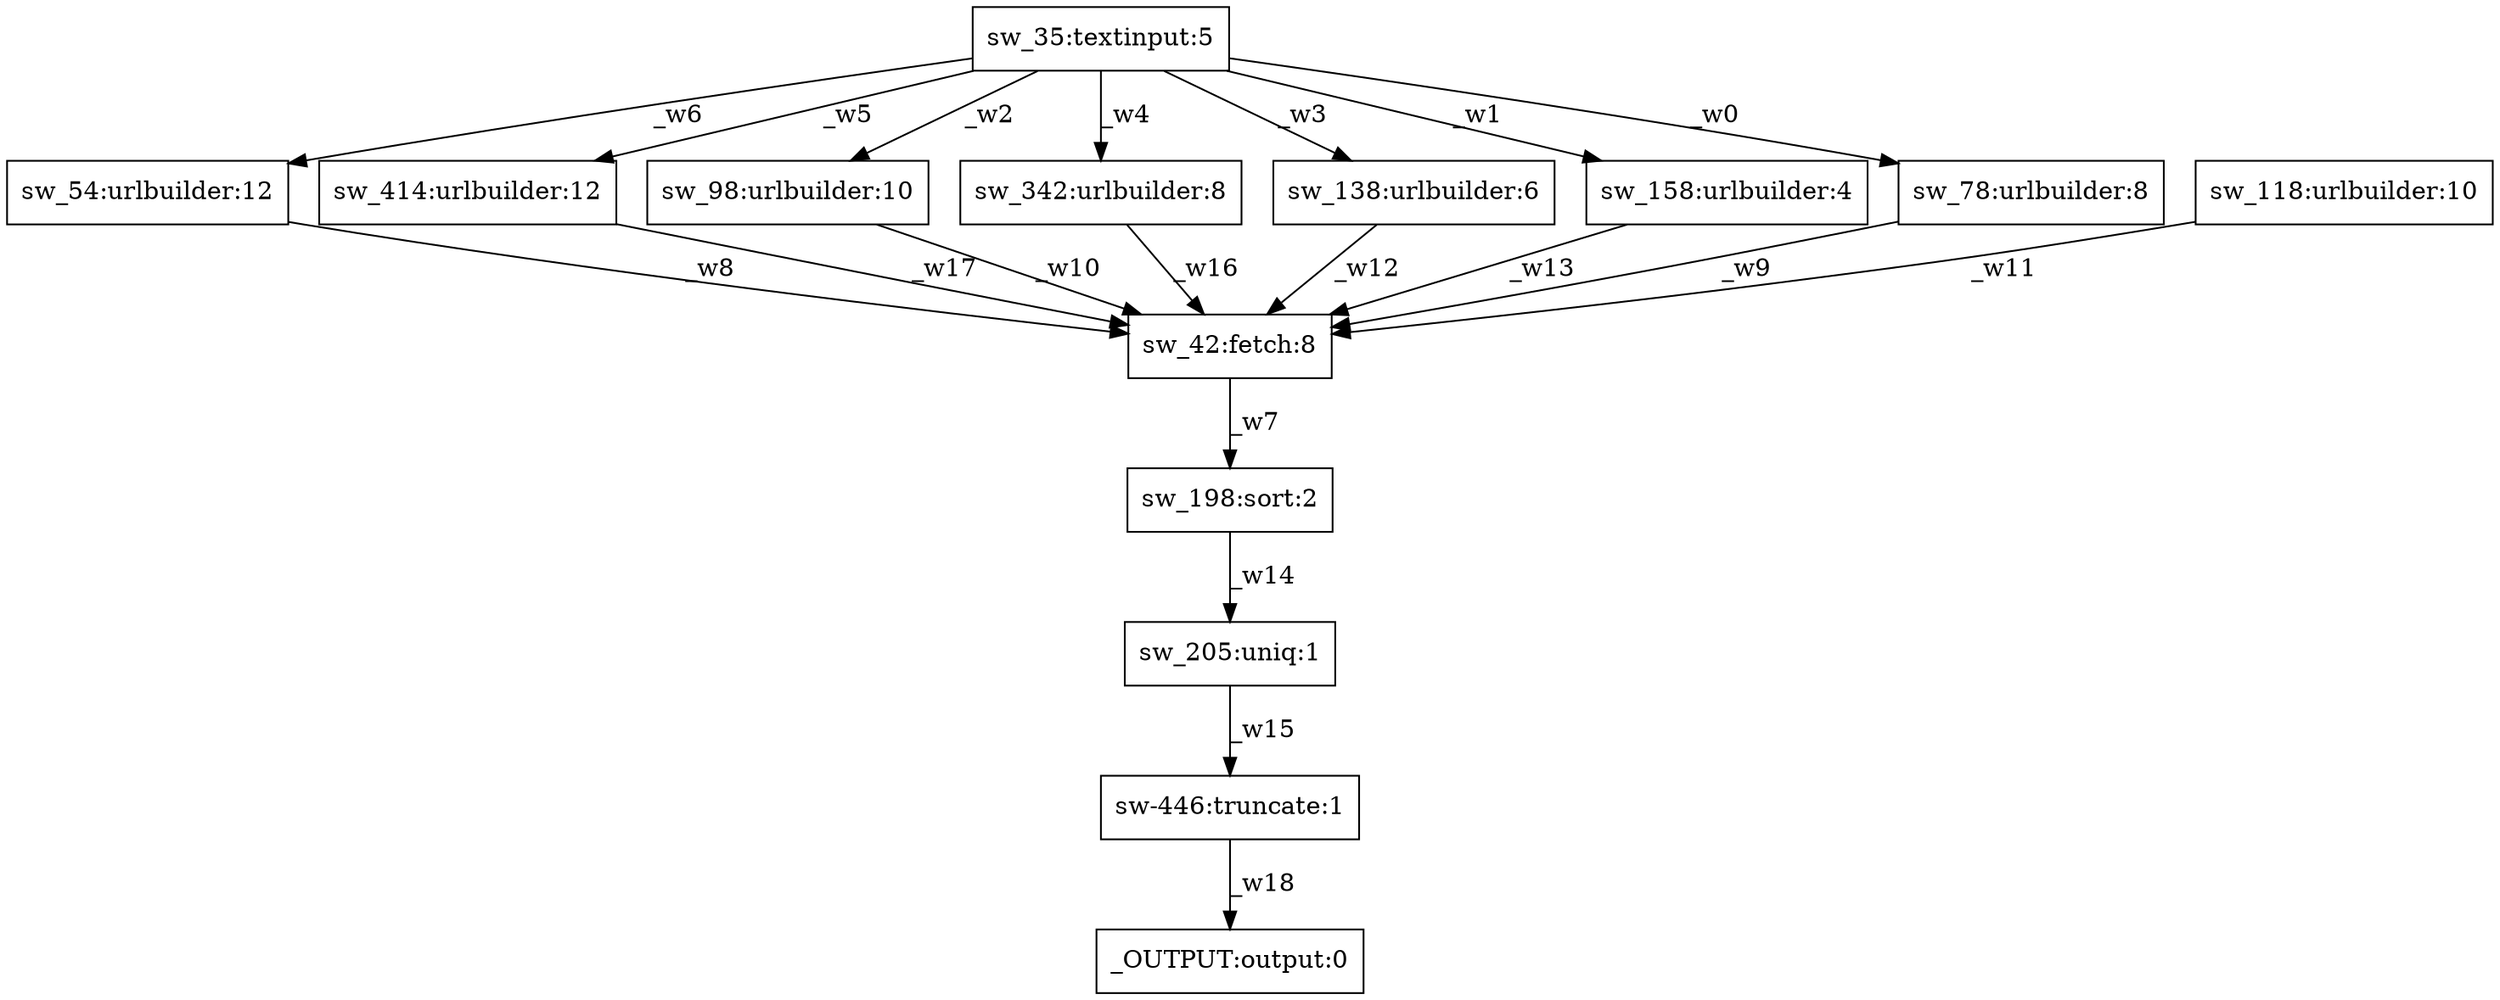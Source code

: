 digraph test1 { node [shape=box] "_OUTPUT" [label="_OUTPUT:output:0"];"sw_54" [label="sw_54:urlbuilder:12"];"sw_118" [label="sw_118:urlbuilder:10"];"sw_414" [label="sw_414:urlbuilder:12"];"sw_98" [label="sw_98:urlbuilder:10"];"sw_205" [label="sw_205:uniq:1"];"sw_342" [label="sw_342:urlbuilder:8"];"sw_198" [label="sw_198:sort:2"];"sw_35" [label="sw_35:textinput:5"];"sw_42" [label="sw_42:fetch:8"];"sw-446" [label="sw-446:truncate:1"];"sw_138" [label="sw_138:urlbuilder:6"];"sw_158" [label="sw_158:urlbuilder:4"];"sw_78" [label="sw_78:urlbuilder:8"];"sw_35" -> "sw_78" [label="_w0"];"sw_35" -> "sw_158" [label="_w1"];"sw_35" -> "sw_98" [label="_w2"];"sw_35" -> "sw_138" [label="_w3"];"sw_35" -> "sw_342" [label="_w4"];"sw_35" -> "sw_414" [label="_w5"];"sw_35" -> "sw_54" [label="_w6"];"sw_42" -> "sw_198" [label="_w7"];"sw_54" -> "sw_42" [label="_w8"];"sw_78" -> "sw_42" [label="_w9"];"sw_98" -> "sw_42" [label="_w10"];"sw_118" -> "sw_42" [label="_w11"];"sw_138" -> "sw_42" [label="_w12"];"sw_158" -> "sw_42" [label="_w13"];"sw_198" -> "sw_205" [label="_w14"];"sw_205" -> "sw-446" [label="_w15"];"sw_342" -> "sw_42" [label="_w16"];"sw_414" -> "sw_42" [label="_w17"];"sw-446" -> "_OUTPUT" [label="_w18"];}